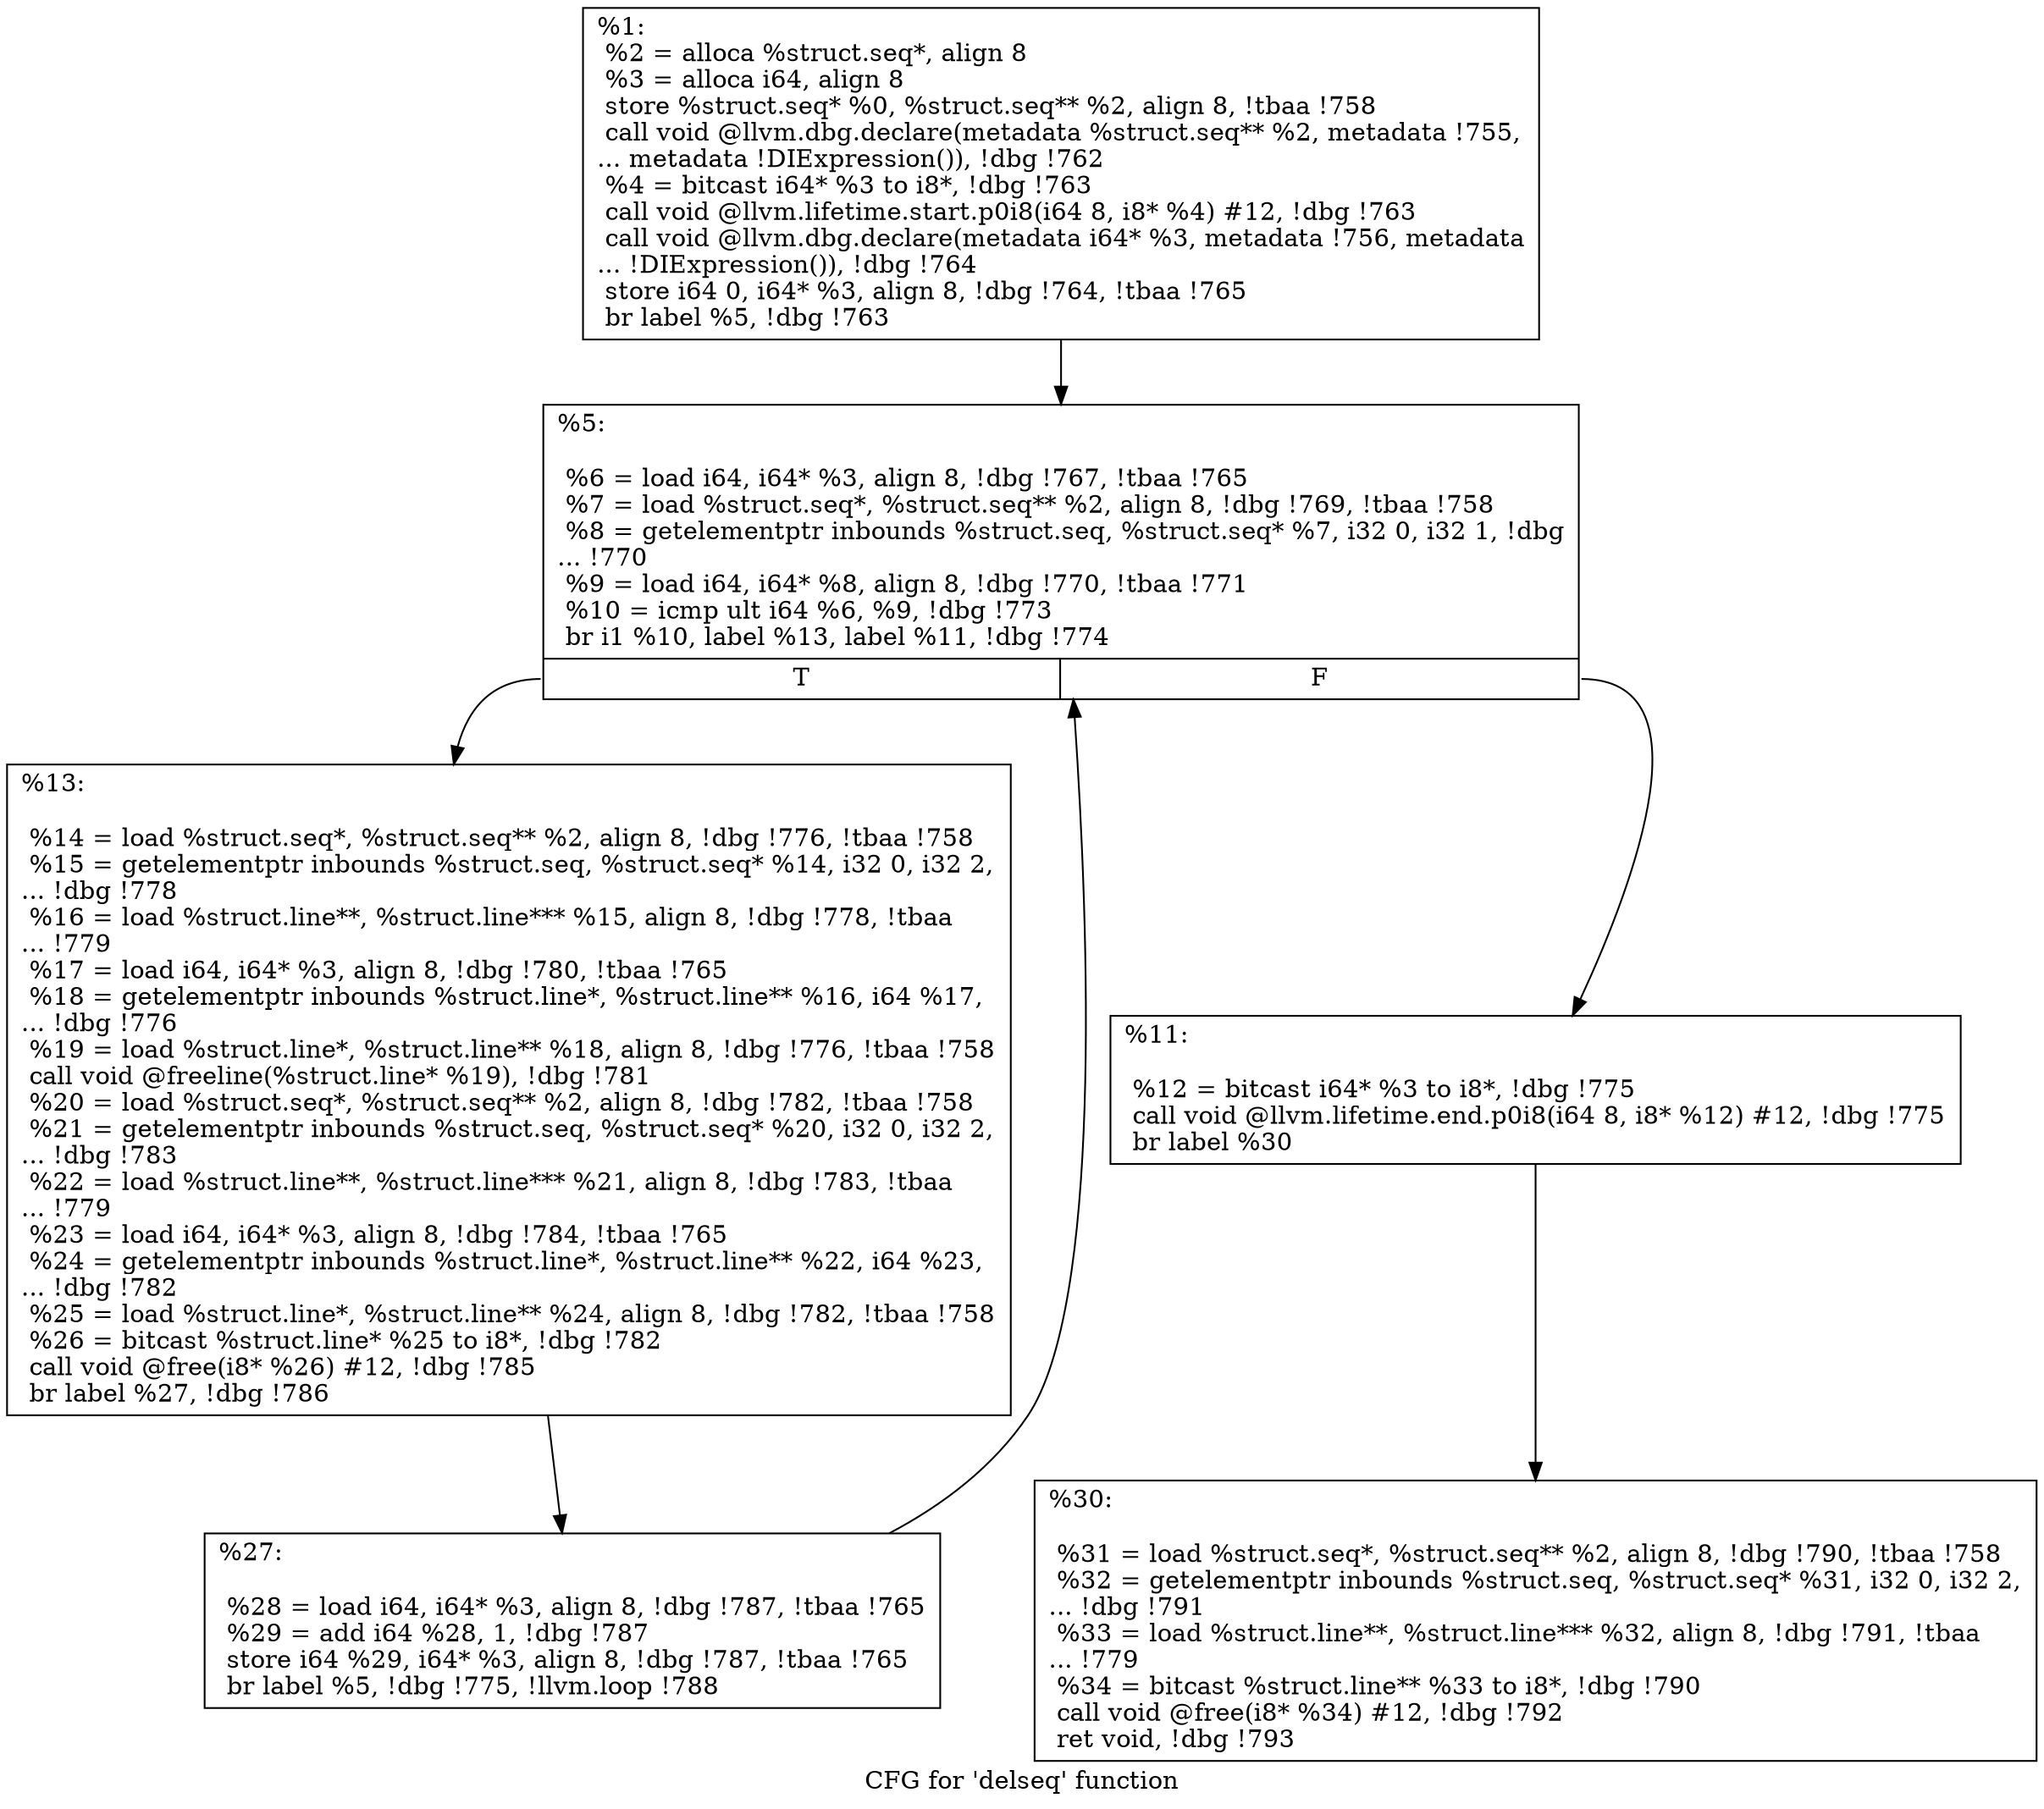 digraph "CFG for 'delseq' function" {
	label="CFG for 'delseq' function";

	Node0xce0ae0 [shape=record,label="{%1:\l  %2 = alloca %struct.seq*, align 8\l  %3 = alloca i64, align 8\l  store %struct.seq* %0, %struct.seq** %2, align 8, !tbaa !758\l  call void @llvm.dbg.declare(metadata %struct.seq** %2, metadata !755,\l... metadata !DIExpression()), !dbg !762\l  %4 = bitcast i64* %3 to i8*, !dbg !763\l  call void @llvm.lifetime.start.p0i8(i64 8, i8* %4) #12, !dbg !763\l  call void @llvm.dbg.declare(metadata i64* %3, metadata !756, metadata\l... !DIExpression()), !dbg !764\l  store i64 0, i64* %3, align 8, !dbg !764, !tbaa !765\l  br label %5, !dbg !763\l}"];
	Node0xce0ae0 -> Node0xce1d20;
	Node0xce1d20 [shape=record,label="{%5:\l\l  %6 = load i64, i64* %3, align 8, !dbg !767, !tbaa !765\l  %7 = load %struct.seq*, %struct.seq** %2, align 8, !dbg !769, !tbaa !758\l  %8 = getelementptr inbounds %struct.seq, %struct.seq* %7, i32 0, i32 1, !dbg\l... !770\l  %9 = load i64, i64* %8, align 8, !dbg !770, !tbaa !771\l  %10 = icmp ult i64 %6, %9, !dbg !773\l  br i1 %10, label %13, label %11, !dbg !774\l|{<s0>T|<s1>F}}"];
	Node0xce1d20:s0 -> Node0xce1dc0;
	Node0xce1d20:s1 -> Node0xce1d70;
	Node0xce1d70 [shape=record,label="{%11:\l\l  %12 = bitcast i64* %3 to i8*, !dbg !775\l  call void @llvm.lifetime.end.p0i8(i64 8, i8* %12) #12, !dbg !775\l  br label %30\l}"];
	Node0xce1d70 -> Node0xce1e60;
	Node0xce1dc0 [shape=record,label="{%13:\l\l  %14 = load %struct.seq*, %struct.seq** %2, align 8, !dbg !776, !tbaa !758\l  %15 = getelementptr inbounds %struct.seq, %struct.seq* %14, i32 0, i32 2,\l... !dbg !778\l  %16 = load %struct.line**, %struct.line*** %15, align 8, !dbg !778, !tbaa\l... !779\l  %17 = load i64, i64* %3, align 8, !dbg !780, !tbaa !765\l  %18 = getelementptr inbounds %struct.line*, %struct.line** %16, i64 %17,\l... !dbg !776\l  %19 = load %struct.line*, %struct.line** %18, align 8, !dbg !776, !tbaa !758\l  call void @freeline(%struct.line* %19), !dbg !781\l  %20 = load %struct.seq*, %struct.seq** %2, align 8, !dbg !782, !tbaa !758\l  %21 = getelementptr inbounds %struct.seq, %struct.seq* %20, i32 0, i32 2,\l... !dbg !783\l  %22 = load %struct.line**, %struct.line*** %21, align 8, !dbg !783, !tbaa\l... !779\l  %23 = load i64, i64* %3, align 8, !dbg !784, !tbaa !765\l  %24 = getelementptr inbounds %struct.line*, %struct.line** %22, i64 %23,\l... !dbg !782\l  %25 = load %struct.line*, %struct.line** %24, align 8, !dbg !782, !tbaa !758\l  %26 = bitcast %struct.line* %25 to i8*, !dbg !782\l  call void @free(i8* %26) #12, !dbg !785\l  br label %27, !dbg !786\l}"];
	Node0xce1dc0 -> Node0xce1e10;
	Node0xce1e10 [shape=record,label="{%27:\l\l  %28 = load i64, i64* %3, align 8, !dbg !787, !tbaa !765\l  %29 = add i64 %28, 1, !dbg !787\l  store i64 %29, i64* %3, align 8, !dbg !787, !tbaa !765\l  br label %5, !dbg !775, !llvm.loop !788\l}"];
	Node0xce1e10 -> Node0xce1d20;
	Node0xce1e60 [shape=record,label="{%30:\l\l  %31 = load %struct.seq*, %struct.seq** %2, align 8, !dbg !790, !tbaa !758\l  %32 = getelementptr inbounds %struct.seq, %struct.seq* %31, i32 0, i32 2,\l... !dbg !791\l  %33 = load %struct.line**, %struct.line*** %32, align 8, !dbg !791, !tbaa\l... !779\l  %34 = bitcast %struct.line** %33 to i8*, !dbg !790\l  call void @free(i8* %34) #12, !dbg !792\l  ret void, !dbg !793\l}"];
}
